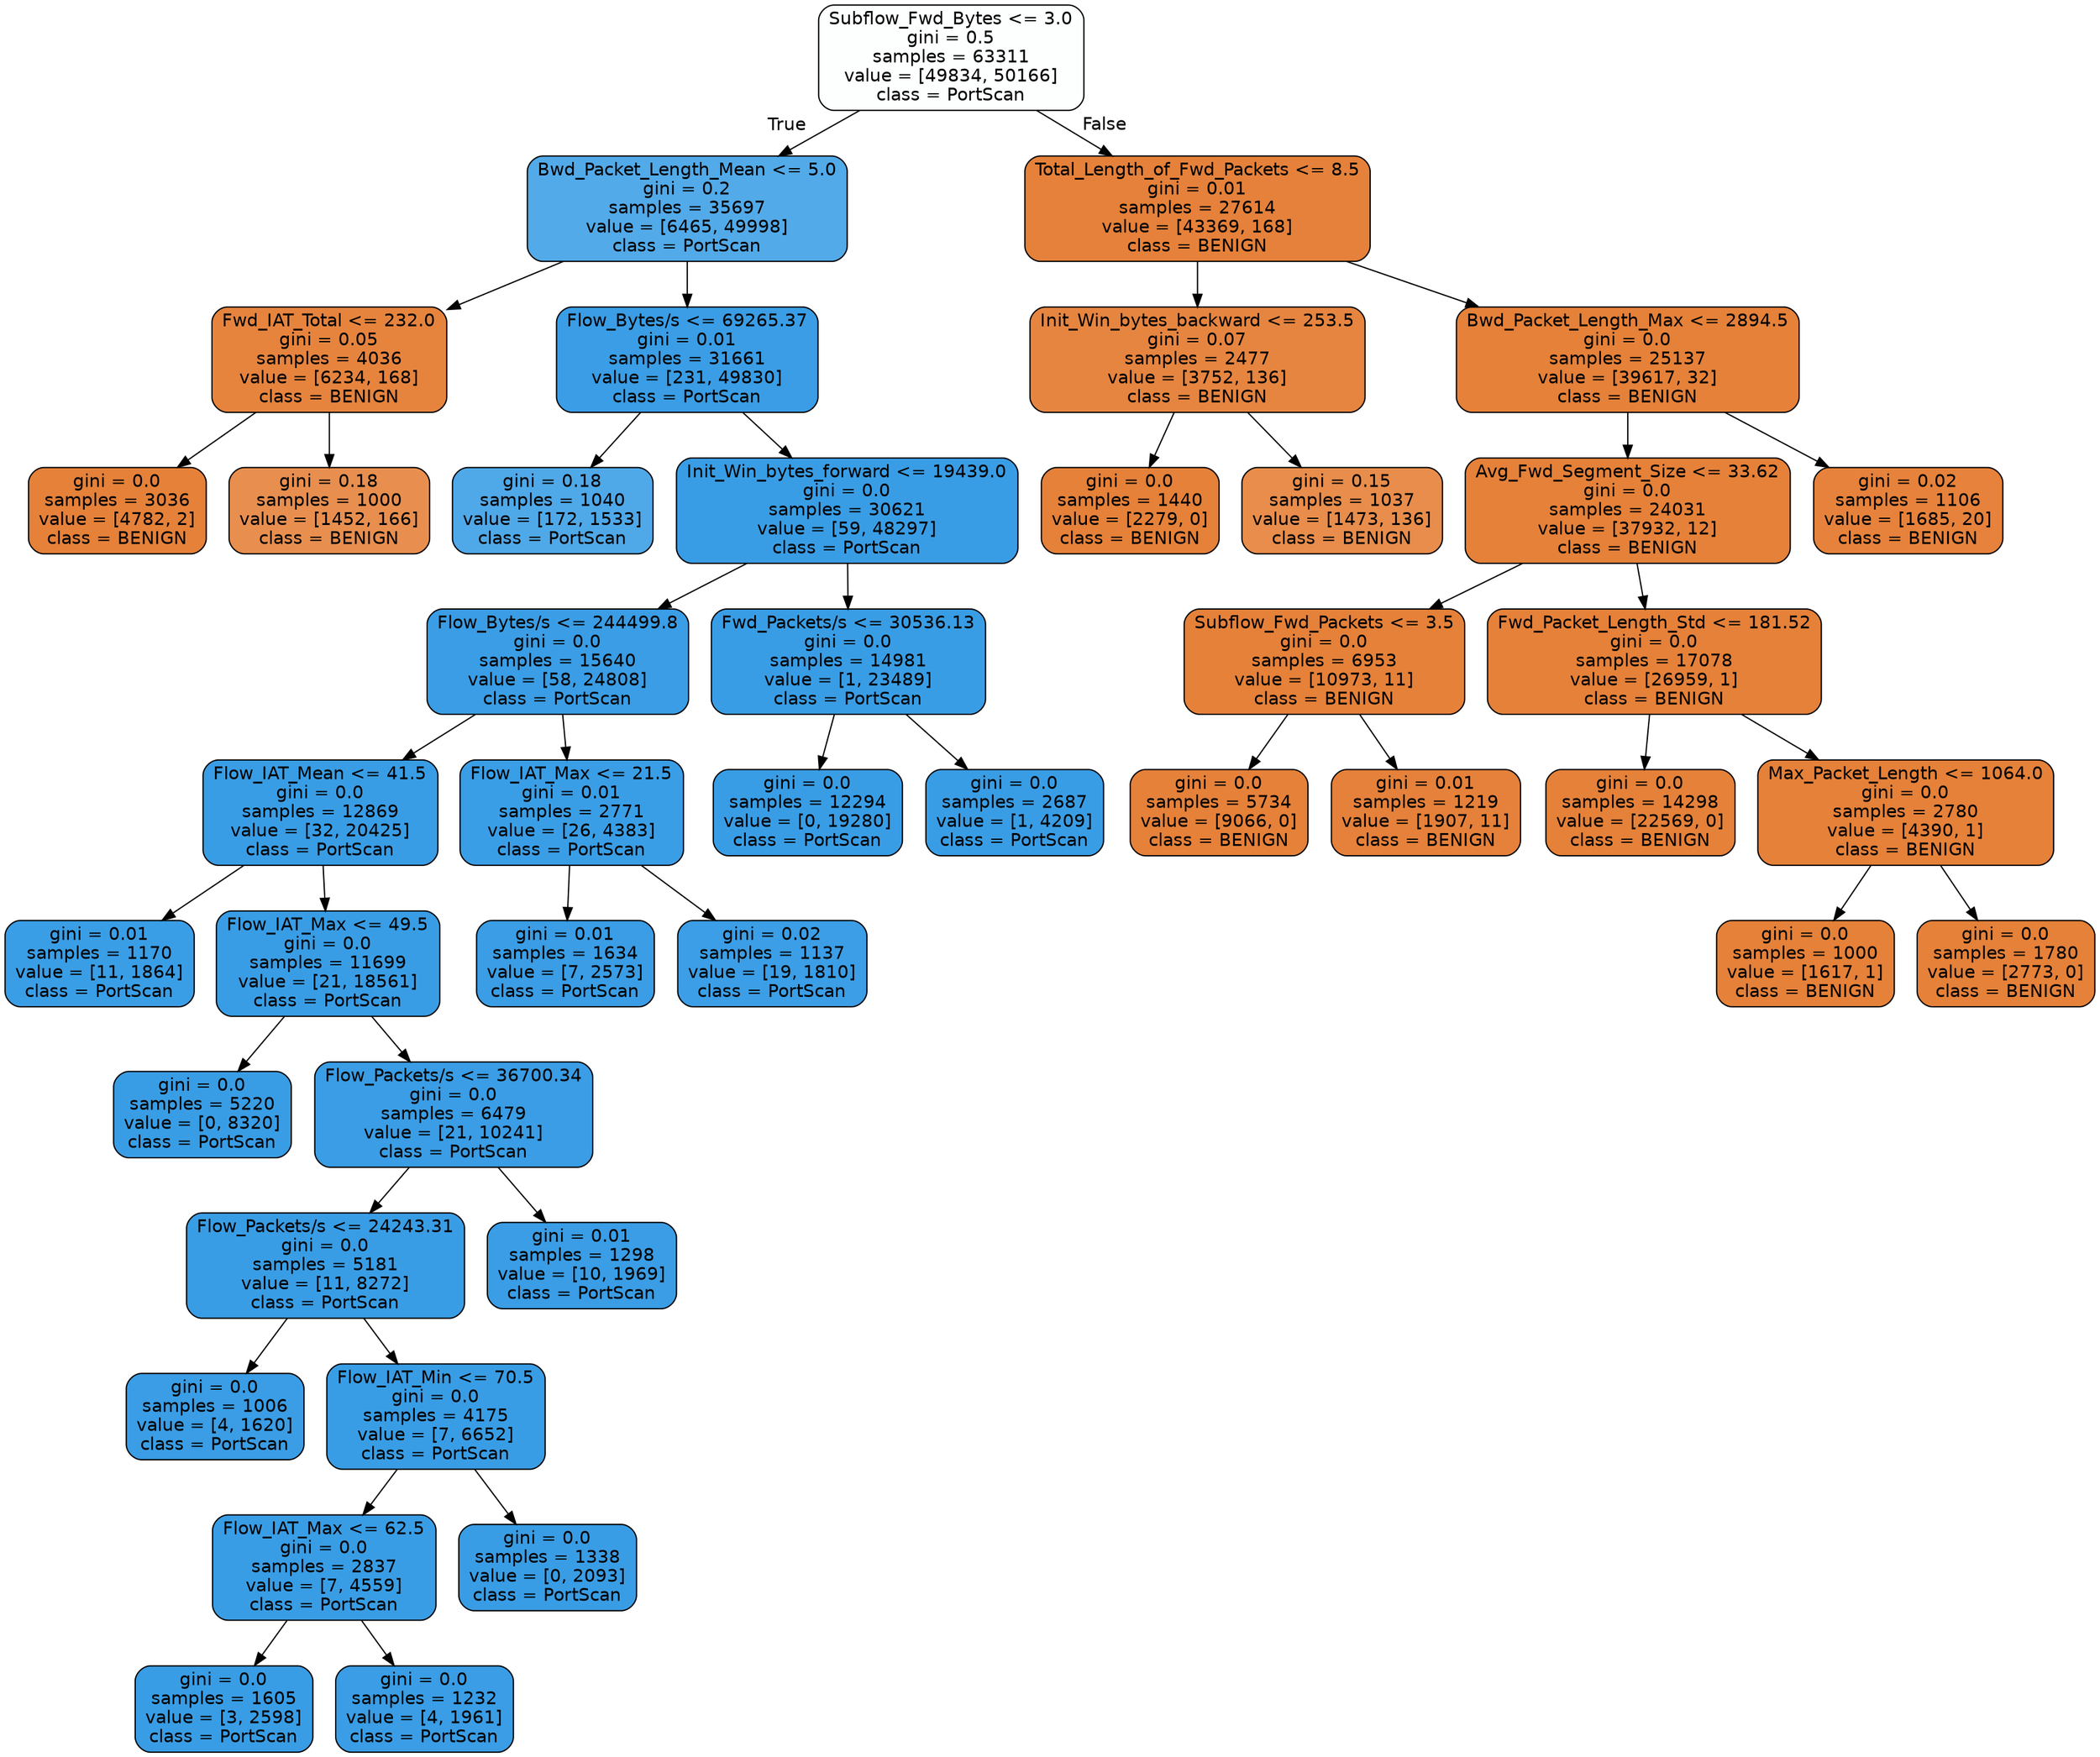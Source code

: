 digraph Tree {
node [shape=box, style="filled, rounded", color="black", fontname=helvetica] ;
edge [fontname=helvetica] ;
0 [label="Subflow_Fwd_Bytes <= 3.0\ngini = 0.5\nsamples = 63311\nvalue = [49834, 50166]\nclass = PortScan", fillcolor="#399de502"] ;
1 [label="Bwd_Packet_Length_Mean <= 5.0\ngini = 0.2\nsamples = 35697\nvalue = [6465, 49998]\nclass = PortScan", fillcolor="#399de5de"] ;
0 -> 1 [labeldistance=2.5, labelangle=45, headlabel="True"] ;
2 [label="Fwd_IAT_Total <= 232.0\ngini = 0.05\nsamples = 4036\nvalue = [6234, 168]\nclass = BENIGN", fillcolor="#e58139f8"] ;
1 -> 2 ;
3 [label="gini = 0.0\nsamples = 3036\nvalue = [4782, 2]\nclass = BENIGN", fillcolor="#e58139ff"] ;
2 -> 3 ;
4 [label="gini = 0.18\nsamples = 1000\nvalue = [1452, 166]\nclass = BENIGN", fillcolor="#e58139e2"] ;
2 -> 4 ;
5 [label="Flow_Bytes/s <= 69265.37\ngini = 0.01\nsamples = 31661\nvalue = [231, 49830]\nclass = PortScan", fillcolor="#399de5fe"] ;
1 -> 5 ;
6 [label="gini = 0.18\nsamples = 1040\nvalue = [172, 1533]\nclass = PortScan", fillcolor="#399de5e2"] ;
5 -> 6 ;
7 [label="Init_Win_bytes_forward <= 19439.0\ngini = 0.0\nsamples = 30621\nvalue = [59, 48297]\nclass = PortScan", fillcolor="#399de5ff"] ;
5 -> 7 ;
8 [label="Flow_Bytes/s <= 244499.8\ngini = 0.0\nsamples = 15640\nvalue = [58, 24808]\nclass = PortScan", fillcolor="#399de5fe"] ;
7 -> 8 ;
9 [label="Flow_IAT_Mean <= 41.5\ngini = 0.0\nsamples = 12869\nvalue = [32, 20425]\nclass = PortScan", fillcolor="#399de5ff"] ;
8 -> 9 ;
10 [label="gini = 0.01\nsamples = 1170\nvalue = [11, 1864]\nclass = PortScan", fillcolor="#399de5fd"] ;
9 -> 10 ;
11 [label="Flow_IAT_Max <= 49.5\ngini = 0.0\nsamples = 11699\nvalue = [21, 18561]\nclass = PortScan", fillcolor="#399de5ff"] ;
9 -> 11 ;
12 [label="gini = 0.0\nsamples = 5220\nvalue = [0, 8320]\nclass = PortScan", fillcolor="#399de5ff"] ;
11 -> 12 ;
13 [label="Flow_Packets/s <= 36700.34\ngini = 0.0\nsamples = 6479\nvalue = [21, 10241]\nclass = PortScan", fillcolor="#399de5fe"] ;
11 -> 13 ;
14 [label="Flow_Packets/s <= 24243.31\ngini = 0.0\nsamples = 5181\nvalue = [11, 8272]\nclass = PortScan", fillcolor="#399de5ff"] ;
13 -> 14 ;
15 [label="gini = 0.0\nsamples = 1006\nvalue = [4, 1620]\nclass = PortScan", fillcolor="#399de5fe"] ;
14 -> 15 ;
16 [label="Flow_IAT_Min <= 70.5\ngini = 0.0\nsamples = 4175\nvalue = [7, 6652]\nclass = PortScan", fillcolor="#399de5ff"] ;
14 -> 16 ;
17 [label="Flow_IAT_Max <= 62.5\ngini = 0.0\nsamples = 2837\nvalue = [7, 4559]\nclass = PortScan", fillcolor="#399de5ff"] ;
16 -> 17 ;
18 [label="gini = 0.0\nsamples = 1605\nvalue = [3, 2598]\nclass = PortScan", fillcolor="#399de5ff"] ;
17 -> 18 ;
19 [label="gini = 0.0\nsamples = 1232\nvalue = [4, 1961]\nclass = PortScan", fillcolor="#399de5fe"] ;
17 -> 19 ;
20 [label="gini = 0.0\nsamples = 1338\nvalue = [0, 2093]\nclass = PortScan", fillcolor="#399de5ff"] ;
16 -> 20 ;
21 [label="gini = 0.01\nsamples = 1298\nvalue = [10, 1969]\nclass = PortScan", fillcolor="#399de5fe"] ;
13 -> 21 ;
22 [label="Flow_IAT_Max <= 21.5\ngini = 0.01\nsamples = 2771\nvalue = [26, 4383]\nclass = PortScan", fillcolor="#399de5fd"] ;
8 -> 22 ;
23 [label="gini = 0.01\nsamples = 1634\nvalue = [7, 2573]\nclass = PortScan", fillcolor="#399de5fe"] ;
22 -> 23 ;
24 [label="gini = 0.02\nsamples = 1137\nvalue = [19, 1810]\nclass = PortScan", fillcolor="#399de5fc"] ;
22 -> 24 ;
25 [label="Fwd_Packets/s <= 30536.13\ngini = 0.0\nsamples = 14981\nvalue = [1, 23489]\nclass = PortScan", fillcolor="#399de5ff"] ;
7 -> 25 ;
26 [label="gini = 0.0\nsamples = 12294\nvalue = [0, 19280]\nclass = PortScan", fillcolor="#399de5ff"] ;
25 -> 26 ;
27 [label="gini = 0.0\nsamples = 2687\nvalue = [1, 4209]\nclass = PortScan", fillcolor="#399de5ff"] ;
25 -> 27 ;
28 [label="Total_Length_of_Fwd_Packets <= 8.5\ngini = 0.01\nsamples = 27614\nvalue = [43369, 168]\nclass = BENIGN", fillcolor="#e58139fe"] ;
0 -> 28 [labeldistance=2.5, labelangle=-45, headlabel="False"] ;
29 [label="Init_Win_bytes_backward <= 253.5\ngini = 0.07\nsamples = 2477\nvalue = [3752, 136]\nclass = BENIGN", fillcolor="#e58139f6"] ;
28 -> 29 ;
30 [label="gini = 0.0\nsamples = 1440\nvalue = [2279, 0]\nclass = BENIGN", fillcolor="#e58139ff"] ;
29 -> 30 ;
31 [label="gini = 0.15\nsamples = 1037\nvalue = [1473, 136]\nclass = BENIGN", fillcolor="#e58139e7"] ;
29 -> 31 ;
32 [label="Bwd_Packet_Length_Max <= 2894.5\ngini = 0.0\nsamples = 25137\nvalue = [39617, 32]\nclass = BENIGN", fillcolor="#e58139ff"] ;
28 -> 32 ;
33 [label="Avg_Fwd_Segment_Size <= 33.62\ngini = 0.0\nsamples = 24031\nvalue = [37932, 12]\nclass = BENIGN", fillcolor="#e58139ff"] ;
32 -> 33 ;
34 [label="Subflow_Fwd_Packets <= 3.5\ngini = 0.0\nsamples = 6953\nvalue = [10973, 11]\nclass = BENIGN", fillcolor="#e58139ff"] ;
33 -> 34 ;
35 [label="gini = 0.0\nsamples = 5734\nvalue = [9066, 0]\nclass = BENIGN", fillcolor="#e58139ff"] ;
34 -> 35 ;
36 [label="gini = 0.01\nsamples = 1219\nvalue = [1907, 11]\nclass = BENIGN", fillcolor="#e58139fe"] ;
34 -> 36 ;
37 [label="Fwd_Packet_Length_Std <= 181.52\ngini = 0.0\nsamples = 17078\nvalue = [26959, 1]\nclass = BENIGN", fillcolor="#e58139ff"] ;
33 -> 37 ;
38 [label="gini = 0.0\nsamples = 14298\nvalue = [22569, 0]\nclass = BENIGN", fillcolor="#e58139ff"] ;
37 -> 38 ;
39 [label="Max_Packet_Length <= 1064.0\ngini = 0.0\nsamples = 2780\nvalue = [4390, 1]\nclass = BENIGN", fillcolor="#e58139ff"] ;
37 -> 39 ;
40 [label="gini = 0.0\nsamples = 1000\nvalue = [1617, 1]\nclass = BENIGN", fillcolor="#e58139ff"] ;
39 -> 40 ;
41 [label="gini = 0.0\nsamples = 1780\nvalue = [2773, 0]\nclass = BENIGN", fillcolor="#e58139ff"] ;
39 -> 41 ;
42 [label="gini = 0.02\nsamples = 1106\nvalue = [1685, 20]\nclass = BENIGN", fillcolor="#e58139fc"] ;
32 -> 42 ;
}